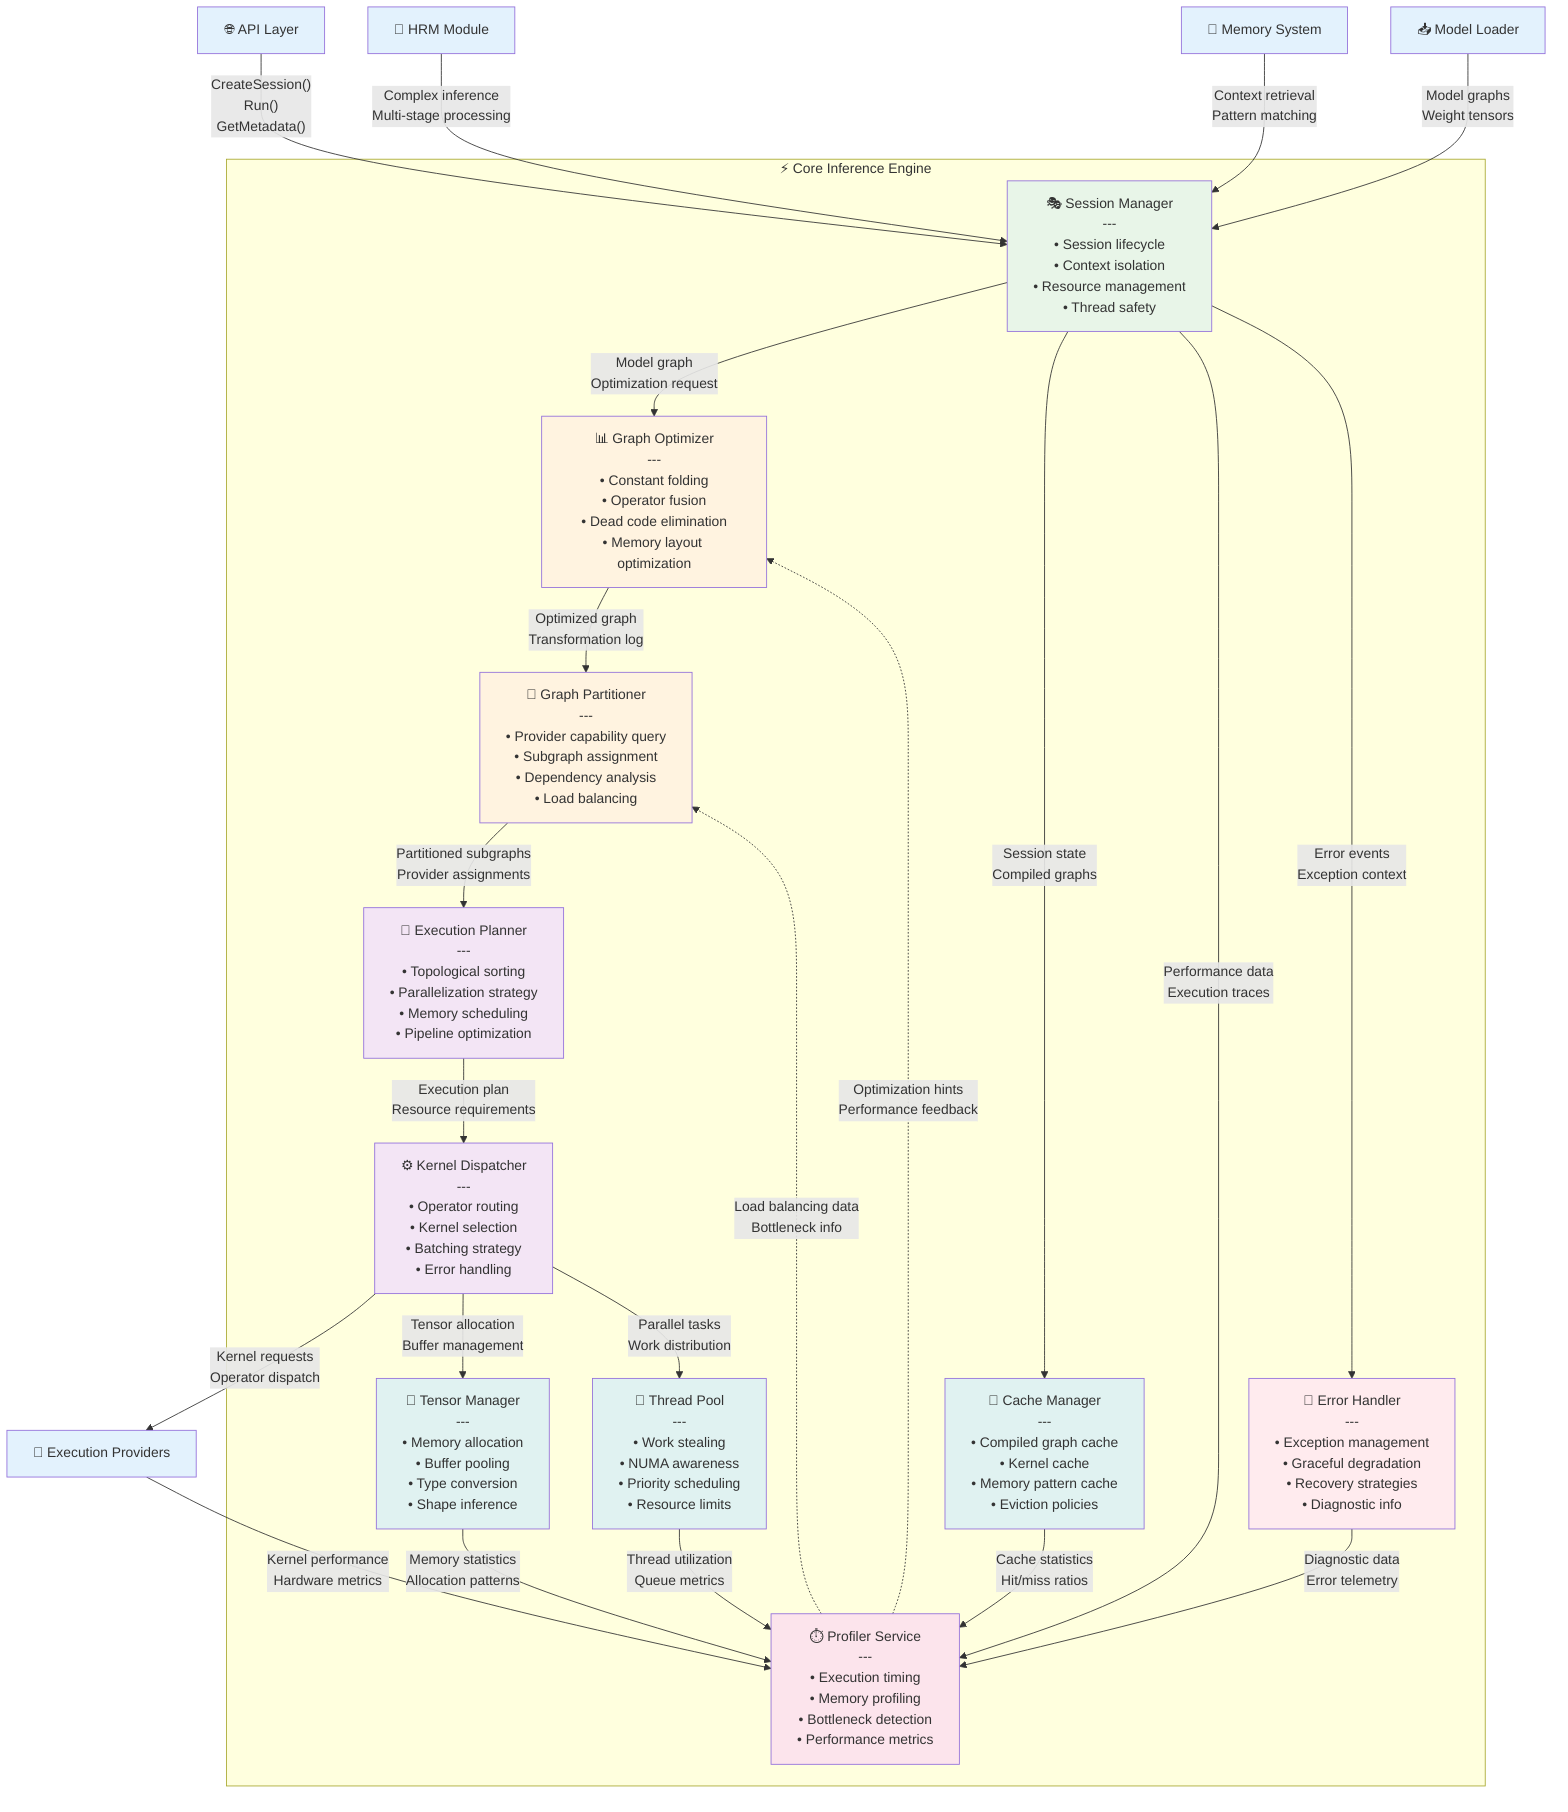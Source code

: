 graph TB
    %% External Containers
    APILayer["🌐 API Layer"]
    HRMModule["🧠 HRM Module"] 
    MemorySystem["💾 Memory System"]
    ExecutionProviders["🔧 Execution Providers"]
    ModelLoader["📥 Model Loader"]
    
    subgraph "⚡ Core Inference Engine"
        %% Core Components
        SessionManager["🎭 Session Manager<br/>---<br/>• Session lifecycle<br/>• Context isolation<br/>• Resource management<br/>• Thread safety"]
        
        GraphOptimizer["📊 Graph Optimizer<br/>---<br/>• Constant folding<br/>• Operator fusion<br/>• Dead code elimination<br/>• Memory layout optimization"]
        
        GraphPartitioner["🔀 Graph Partitioner<br/>---<br/>• Provider capability query<br/>• Subgraph assignment<br/>• Dependency analysis<br/>• Load balancing"]
        
        ExecutionPlanner["📅 Execution Planner<br/>---<br/>• Topological sorting<br/>• Parallelization strategy<br/>• Memory scheduling<br/>• Pipeline optimization"]
        
        KernelDispatcher["⚙️ Kernel Dispatcher<br/>---<br/>• Operator routing<br/>• Kernel selection<br/>• Batching strategy<br/>• Error handling"]
        
        TensorManager["🧮 Tensor Manager<br/>---<br/>• Memory allocation<br/>• Buffer pooling<br/>• Type conversion<br/>• Shape inference"]
        
        ThreadPool["🧵 Thread Pool<br/>---<br/>• Work stealing<br/>• NUMA awareness<br/>• Priority scheduling<br/>• Resource limits"]
        
        CacheManager["💨 Cache Manager<br/>---<br/>• Compiled graph cache<br/>• Kernel cache<br/>• Memory pattern cache<br/>• Eviction policies"]
        
        ProfilerService["⏱️ Profiler Service<br/>---<br/>• Execution timing<br/>• Memory profiling<br/>• Bottleneck detection<br/>• Performance metrics"]
        
        ErrorHandler["🚨 Error Handler<br/>---<br/>• Exception management<br/>• Graceful degradation<br/>• Recovery strategies<br/>• Diagnostic info"]
    end
    
    %% External Component Interactions
    APILayer -->|"CreateSession()<br/>Run()<br/>GetMetadata()"| SessionManager
    
    HRMModule -->|"Complex inference<br/>Multi-stage processing"| SessionManager
    MemorySystem -->|"Context retrieval<br/>Pattern matching"| SessionManager
    ModelLoader -->|"Model graphs<br/>Weight tensors"| SessionManager
    
    %% Internal Component Flow
    SessionManager -->|"Model graph<br/>Optimization request"| GraphOptimizer
    GraphOptimizer -->|"Optimized graph<br/>Transformation log"| GraphPartitioner
    GraphPartitioner -->|"Partitioned subgraphs<br/>Provider assignments"| ExecutionPlanner
    ExecutionPlanner -->|"Execution plan<br/>Resource requirements"| KernelDispatcher
    
    KernelDispatcher -->|"Kernel requests<br/>Operator dispatch"| ExecutionProviders
    KernelDispatcher -->|"Tensor allocation<br/>Buffer management"| TensorManager
    KernelDispatcher -->|"Parallel tasks<br/>Work distribution"| ThreadPool
    
    SessionManager -->|"Session state<br/>Compiled graphs"| CacheManager
    SessionManager -->|"Performance data<br/>Execution traces"| ProfilerService
    SessionManager -->|"Error events<br/>Exception context"| ErrorHandler
    
    %% Cross-cutting interactions
    TensorManager -->|"Memory statistics<br/>Allocation patterns"| ProfilerService
    ThreadPool -->|"Thread utilization<br/>Queue metrics"| ProfilerService
    ExecutionProviders -->|"Kernel performance<br/>Hardware metrics"| ProfilerService
    
    ErrorHandler -->|"Diagnostic data<br/>Error telemetry"| ProfilerService
    CacheManager -->|"Cache statistics<br/>Hit/miss ratios"| ProfilerService
    
    %% Performance feedback loops
    ProfilerService -.->|"Optimization hints<br/>Performance feedback"| GraphOptimizer
    ProfilerService -.->|"Load balancing data<br/>Bottleneck info"| GraphPartitioner
    
    %% Styling
    classDef external fill:#e3f2fd
    classDef session fill:#e8f5e8
    classDef optimization fill:#fff3e0
    classDef execution fill:#f3e5f5
    classDef resource fill:#e0f2f1
    classDef observability fill:#fce4ec
    classDef error fill:#ffebee
    
    class APILayer,HRMModule,MemorySystem,ExecutionProviders,ModelLoader external
    class SessionManager session
    class GraphOptimizer,GraphPartitioner optimization
    class ExecutionPlanner,KernelDispatcher execution
    class TensorManager,ThreadPool,CacheManager resource
    class ProfilerService observability
    class ErrorHandler error